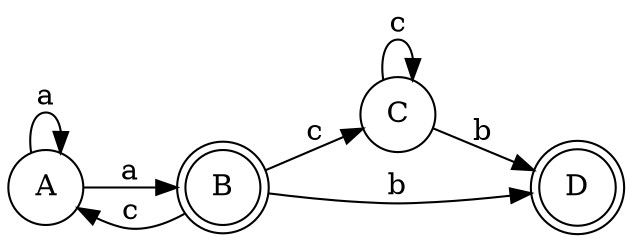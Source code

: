 digraph {
rankdir = "LR";	 //De izquierda a derecha

//Nodos
node	[shape=circle] Node0 [label="A"];
node	[shape=doublecircle] Node1 [label="B"];
node	[shape=circle] Node2 [label="C"];
node	[shape=doublecircle] Node3 [label="D"];


//Transiciones
Node0 -> Node0 [label="a"];
Node0 -> Node1 [label="a"];
Node1 -> Node0 [label="c"];
Node2 -> Node2 [label="c"];
Node2 -> Node3 [label="b"];
Node1 -> Node2 [label="c"];
Node1 -> Node3 [label="b"];

}
